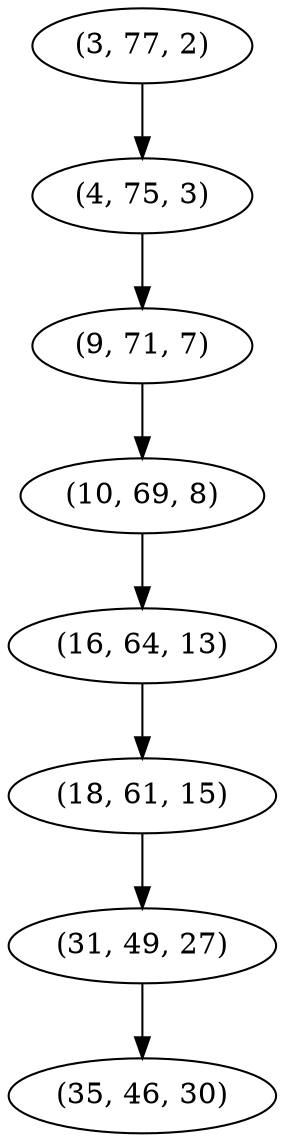 digraph tree {
    "(3, 77, 2)";
    "(4, 75, 3)";
    "(9, 71, 7)";
    "(10, 69, 8)";
    "(16, 64, 13)";
    "(18, 61, 15)";
    "(31, 49, 27)";
    "(35, 46, 30)";
    "(3, 77, 2)" -> "(4, 75, 3)";
    "(4, 75, 3)" -> "(9, 71, 7)";
    "(9, 71, 7)" -> "(10, 69, 8)";
    "(10, 69, 8)" -> "(16, 64, 13)";
    "(16, 64, 13)" -> "(18, 61, 15)";
    "(18, 61, 15)" -> "(31, 49, 27)";
    "(31, 49, 27)" -> "(35, 46, 30)";
}

